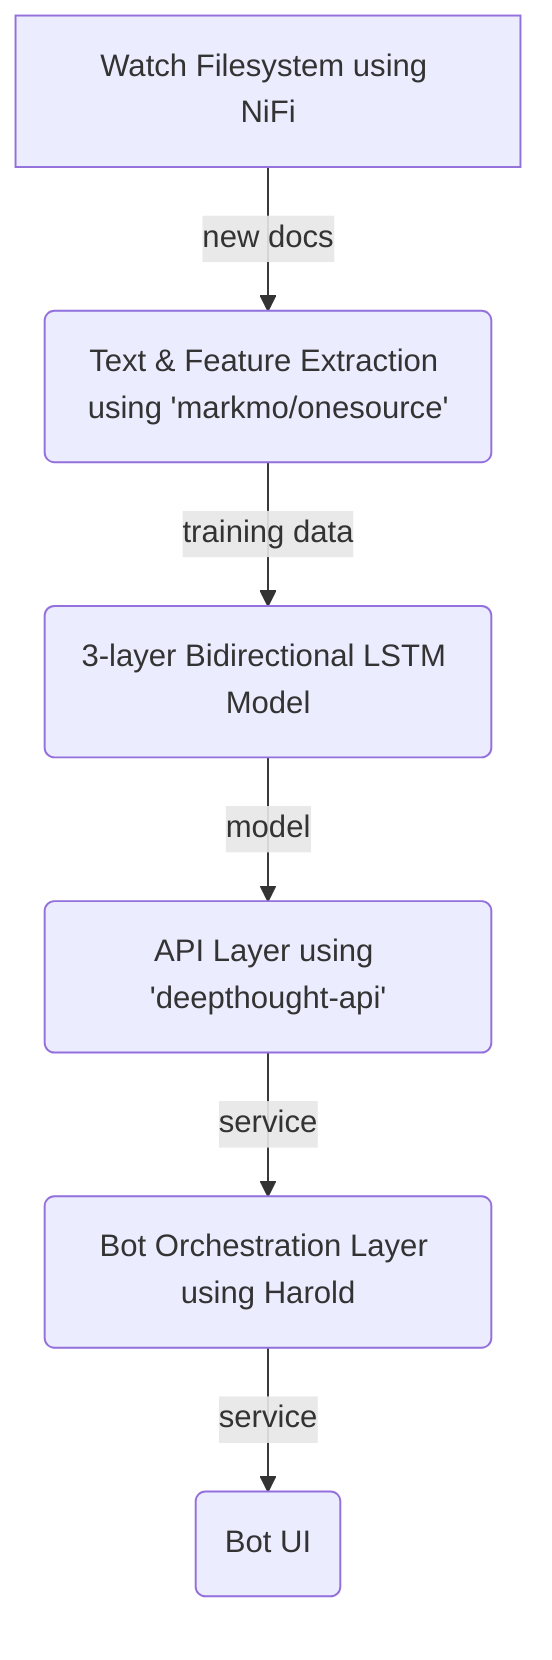 graph TD
A[Watch Filesystem using NiFi] -->|new docs| B(Text & Feature Extraction using 'markmo/onesource')
B --> |training data| C(3-layer Bidirectional LSTM Model)
C -->|model| D(API Layer using 'deepthought-api')
D -->|service| E(Bot Orchestration Layer using Harold)
E --> |service| F(Bot UI)